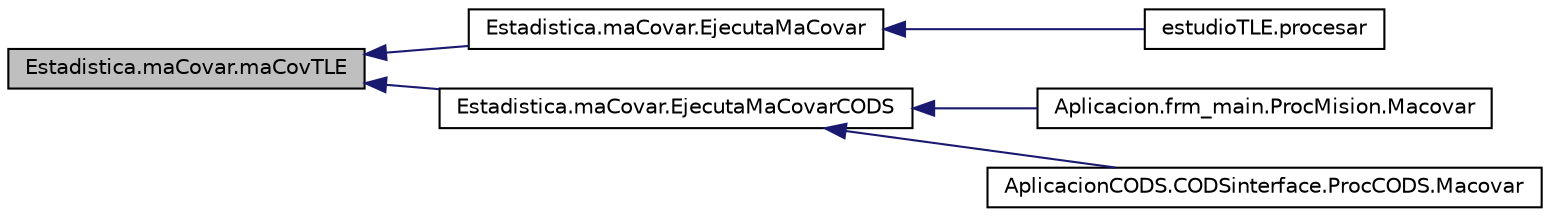 digraph G
{
  edge [fontname="Helvetica",fontsize="10",labelfontname="Helvetica",labelfontsize="10"];
  node [fontname="Helvetica",fontsize="10",shape=record];
  rankdir="LR";
  Node1 [label="Estadistica.maCovar.maCovTLE",height=0.2,width=0.4,color="black", fillcolor="grey75", style="filled" fontcolor="black"];
  Node1 -> Node2 [dir="back",color="midnightblue",fontsize="10",style="solid",fontname="Helvetica"];
  Node2 [label="Estadistica.maCovar.EjecutaMaCovar",height=0.2,width=0.4,color="black", fillcolor="white", style="filled",URL="$namespace_estadistica_1_1ma_covar.html#aadb6fb862b6976514a1292034a8b0a48"];
  Node2 -> Node3 [dir="back",color="midnightblue",fontsize="10",style="solid",fontname="Helvetica"];
  Node3 [label="estudioTLE.procesar",height=0.2,width=0.4,color="black", fillcolor="white", style="filled",URL="$namespaceestudio_t_l_e.html#a05f5fb07809e9aed4c1d036c20f31d2d"];
  Node1 -> Node4 [dir="back",color="midnightblue",fontsize="10",style="solid",fontname="Helvetica"];
  Node4 [label="Estadistica.maCovar.EjecutaMaCovarCODS",height=0.2,width=0.4,color="black", fillcolor="white", style="filled",URL="$namespace_estadistica_1_1ma_covar.html#ae50df5102737352392fa1f5ef83ceb6c"];
  Node4 -> Node5 [dir="back",color="midnightblue",fontsize="10",style="solid",fontname="Helvetica"];
  Node5 [label="Aplicacion.frm_main.ProcMision.Macovar",height=0.2,width=0.4,color="black", fillcolor="white", style="filled",URL="$class_aplicacion_1_1frm__main_1_1_proc_mision.html#acc3e51ea01f718127f28f752079417d2"];
  Node4 -> Node6 [dir="back",color="midnightblue",fontsize="10",style="solid",fontname="Helvetica"];
  Node6 [label="AplicacionCODS.CODSinterface.ProcCODS.Macovar",height=0.2,width=0.4,color="black", fillcolor="white", style="filled",URL="$class_aplicacion_c_o_d_s_1_1_c_o_d_sinterface_1_1_proc_c_o_d_s.html#a009abbd9ba955d1b7de2cc12a098dcbf"];
}
